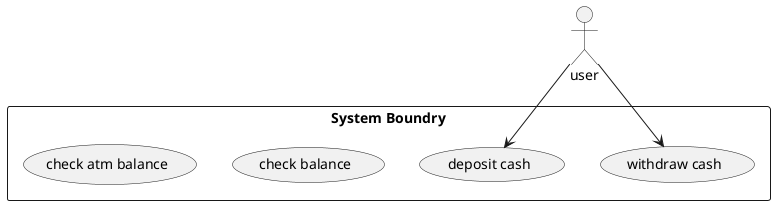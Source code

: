 @startuml

rectangle "System Boundry" {
    usecase (withdraw cash) as UC1
    usecase (deposit cash) as UC2
    usecase (check balance)
    usecase (check atm balance)
}
:user: --> UC1
:user: --> UC2

@enduml
